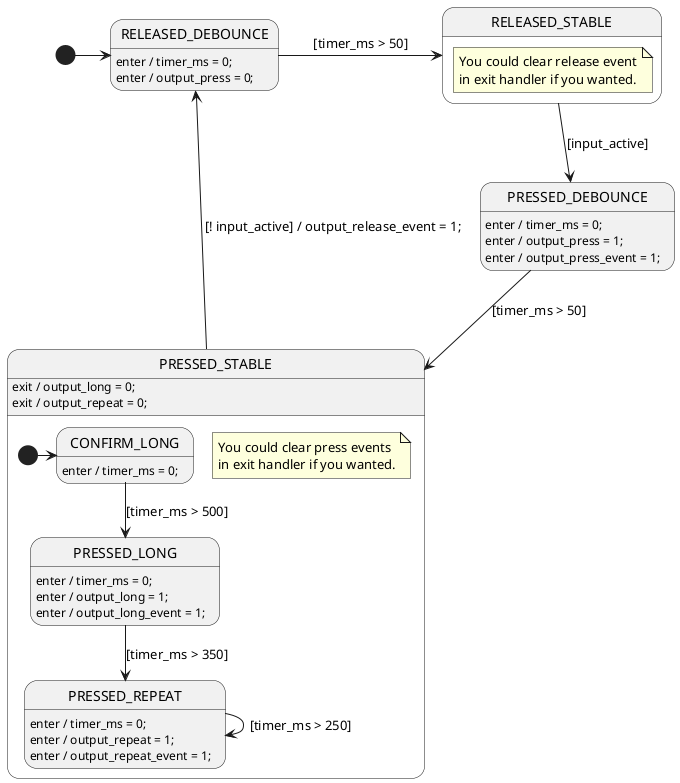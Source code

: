 @startuml ButtonSm

' //////////////////////// STATE ORGANIZATION ///////////////////////
' Note: StateSmith treats state names and events as case insensitive.
' More info: https://github.com/StateSmith/StateSmith/wiki/PlantUML

' note "Implements a simple `lock out` style debouncer.\nDetects: release, press, long, repeat" as N1

state RELEASED_DEBOUNCE
state RELEASED_STABLE {
    note "You could clear release event\nin exit handler if you wanted." as N2
}
state PRESSED_DEBOUNCE
state PRESSED_STABLE {
    [*] -> CONFIRM_LONG
    state CONFIRM_LONG
    state PRESSED_LONG
    state PRESSED_REPEAT
    ' note right of PRESSED_LONG
    '     Long press is still "active"
    '     while in repeat state so we
    '     clear the `output_long` flag
    '     in the parent exit handler.
    ' end note

    note "You could clear press events\nin exit handler if you wanted." as N3
}



' ///////////////////////// STATE HANDLERS /////////////////////////
' Syntax: https://github.com/StateSmith/StateSmith/wiki/Behaviors

' step 1: add states
' step 2: add transitions
' step 3: add code

[*] -> RELEASED_DEBOUNCE

RELEASED_DEBOUNCE: enter / timer_ms = 0;
RELEASED_DEBOUNCE: enter / output_press = 0;
RELEASED_DEBOUNCE -> RELEASED_STABLE: [timer_ms > 50]

' RELEASED_STABLE
' Just wait for press
RELEASED_STABLE --> PRESSED_DEBOUNCE: [input_active]

PRESSED_DEBOUNCE: enter / timer_ms = 0;
PRESSED_DEBOUNCE: enter / output_press = 1;
PRESSED_DEBOUNCE: enter / output_press_event = 1;
PRESSED_DEBOUNCE --> PRESSED_STABLE: [timer_ms > 50]

PRESSED_STABLE --> RELEASED_DEBOUNCE: [! input_active] / output_release_event = 1;
PRESSED_STABLE: exit / output_long = 0;
PRESSED_STABLE: exit / output_repeat = 0;

CONFIRM_LONG: enter / timer_ms = 0;
CONFIRM_LONG --> PRESSED_LONG: [timer_ms > 500]

PRESSED_LONG: enter / timer_ms = 0;
PRESSED_LONG: enter / output_long = 1;
PRESSED_LONG: enter / output_long_event = 1;
PRESSED_LONG --> PRESSED_REPEAT: [timer_ms > 350]

PRESSED_REPEAT: enter / timer_ms = 0;
PRESSED_REPEAT: enter / output_repeat = 1;
PRESSED_REPEAT: enter / output_repeat_event = 1;
PRESSED_REPEAT --> PRESSED_REPEAT: [timer_ms > 250]


' //////////////////////// StateSmith config ////////////////////////
' The below special comment block sets the StateSmith configuration.
' More info: https://github.com/StateSmith/StateSmith/issues/335

/'! $CONFIG : toml
SmRunnerSettings.transpilerId = "C99"

RenderConfig.C.HFileIncludes = """
    #include <stdint.h> // for uint8_t
    """
RenderConfig.C.CFileExtension = ".cpp"
RenderConfig.VariableDeclarations = """
    // you need to add your loop time to this variable in your main loop.
    uint16_t timer_ms;

    // set to 1 when button is detected as active.
    uint8_t input_active: 1;
    
    // read and clear event flags in your main loop.
    uint8_t output_release_event: 1;
    uint8_t output_press_event: 1;
    uint8_t output_long_event: 1;
    uint8_t output_repeat_event: 1;

    // read these flags in your main loop, but don't clear them.
    // they are cleared automatically.
    uint8_t output_press: 1;
    uint8_t output_long: 1;
    uint8_t output_repeat: 1;
    """
RenderConfig.DefaultAnyExpTemplate = "{VarsPath}{AutoNameCopy()}"

RenderConfig.C.CEnumDeclarer = "typedef enum __attribute__((packed)) {enumName}" # smaller enumerations for gcc
'/
@enduml
